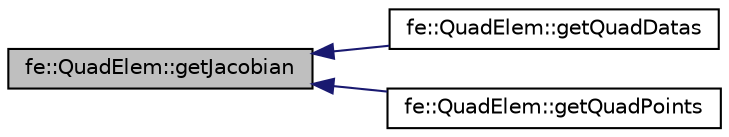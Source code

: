 digraph "fe::QuadElem::getJacobian"
{
  edge [fontname="Helvetica",fontsize="10",labelfontname="Helvetica",labelfontsize="10"];
  node [fontname="Helvetica",fontsize="10",shape=record];
  rankdir="LR";
  Node12 [label="fe::QuadElem::getJacobian",height=0.2,width=0.4,color="black", fillcolor="grey75", style="filled", fontcolor="black"];
  Node12 -> Node13 [dir="back",color="midnightblue",fontsize="10",style="solid",fontname="Helvetica"];
  Node13 [label="fe::QuadElem::getQuadDatas",height=0.2,width=0.4,color="black", fillcolor="white", style="filled",URL="$classfe_1_1QuadElem.html#a6bd2f523f384b1e573367af41b9a91b2",tooltip="Get vector of quadrature data. "];
  Node12 -> Node14 [dir="back",color="midnightblue",fontsize="10",style="solid",fontname="Helvetica"];
  Node14 [label="fe::QuadElem::getQuadPoints",height=0.2,width=0.4,color="black", fillcolor="white", style="filled",URL="$classfe_1_1QuadElem.html#ac8aa7be71686c83a78dc1a00a420445a",tooltip="Get vector of quadrature data. "];
}
